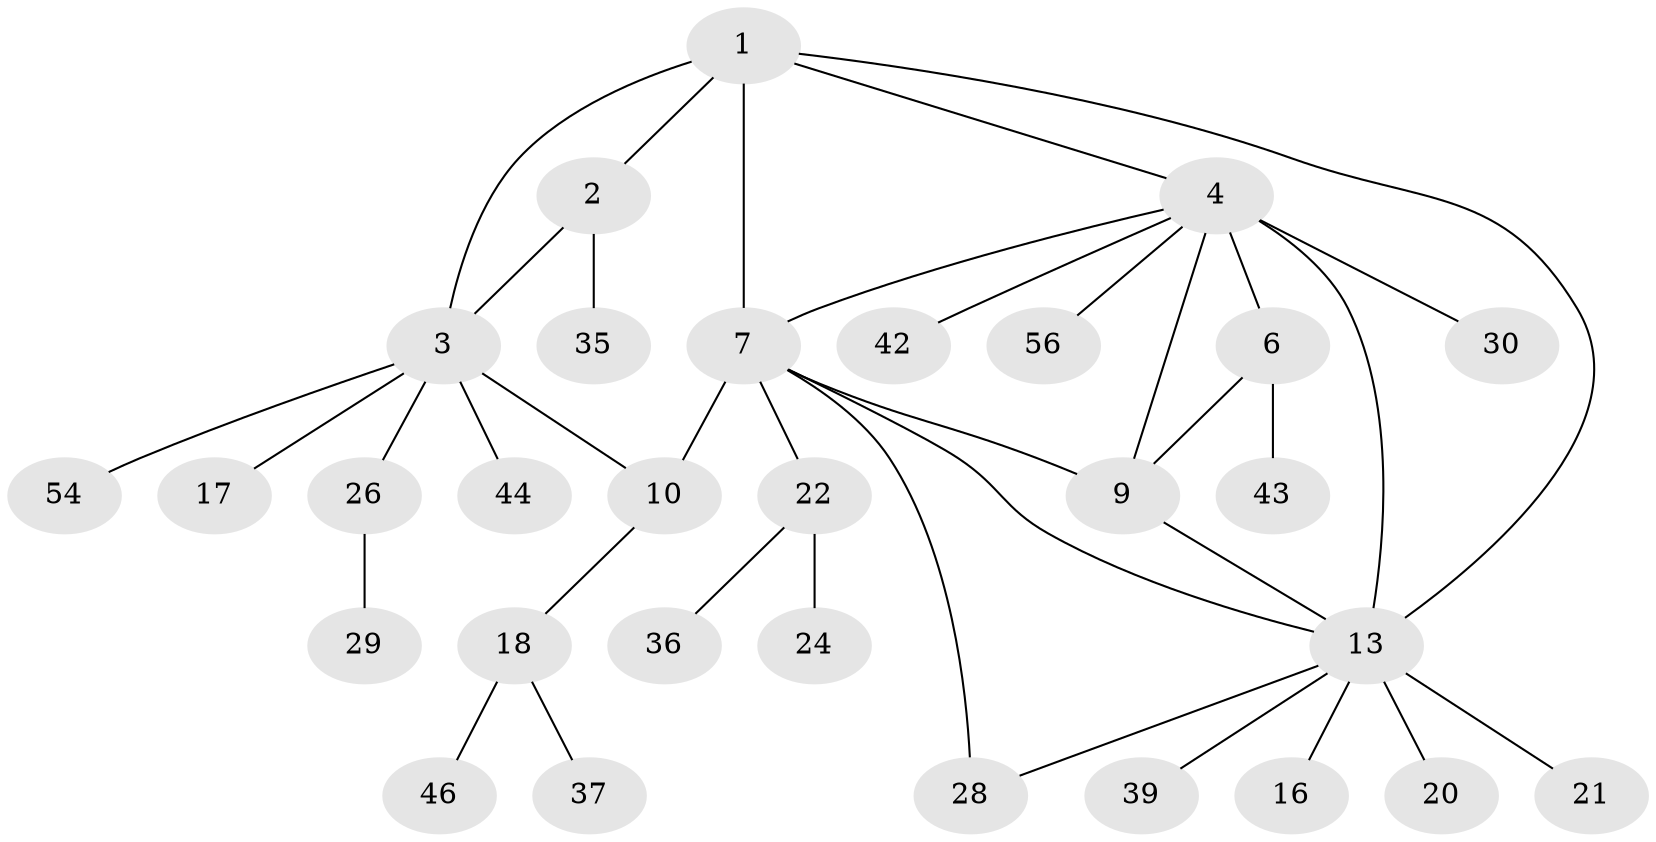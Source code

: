 // original degree distribution, {5: 0.05, 3: 0.05, 9: 0.016666666666666666, 6: 0.05, 8: 0.03333333333333333, 2: 0.16666666666666666, 4: 0.06666666666666667, 10: 0.016666666666666666, 1: 0.55}
// Generated by graph-tools (version 1.1) at 2025/16/03/09/25 04:16:04]
// undirected, 30 vertices, 38 edges
graph export_dot {
graph [start="1"]
  node [color=gray90,style=filled];
  1;
  2;
  3 [super="+34+31"];
  4 [super="+5"];
  6 [super="+45+33+38+23"];
  7 [super="+8+12"];
  9;
  10 [super="+51+52+11"];
  13 [super="+14+27+15"];
  16;
  17;
  18 [super="+32"];
  20 [super="+25"];
  21;
  22;
  24;
  26;
  28;
  29;
  30;
  35;
  36 [super="+48+53"];
  37 [super="+57"];
  39;
  42;
  43;
  44 [super="+50"];
  46;
  54;
  56;
  1 -- 2;
  1 -- 3;
  1 -- 7;
  1 -- 13;
  1 -- 4;
  2 -- 3;
  2 -- 35;
  3 -- 17;
  3 -- 26;
  3 -- 44;
  3 -- 54;
  3 -- 10;
  4 -- 6 [weight=2];
  4 -- 42;
  4 -- 56;
  4 -- 13 [weight=2];
  4 -- 7;
  4 -- 9;
  4 -- 30;
  6 -- 43;
  6 -- 9;
  7 -- 9 [weight=2];
  7 -- 22;
  7 -- 10 [weight=2];
  7 -- 28;
  7 -- 13;
  9 -- 13;
  10 -- 18;
  13 -- 39;
  13 -- 16;
  13 -- 20;
  13 -- 28;
  13 -- 21;
  18 -- 37;
  18 -- 46;
  22 -- 24;
  22 -- 36;
  26 -- 29;
}
